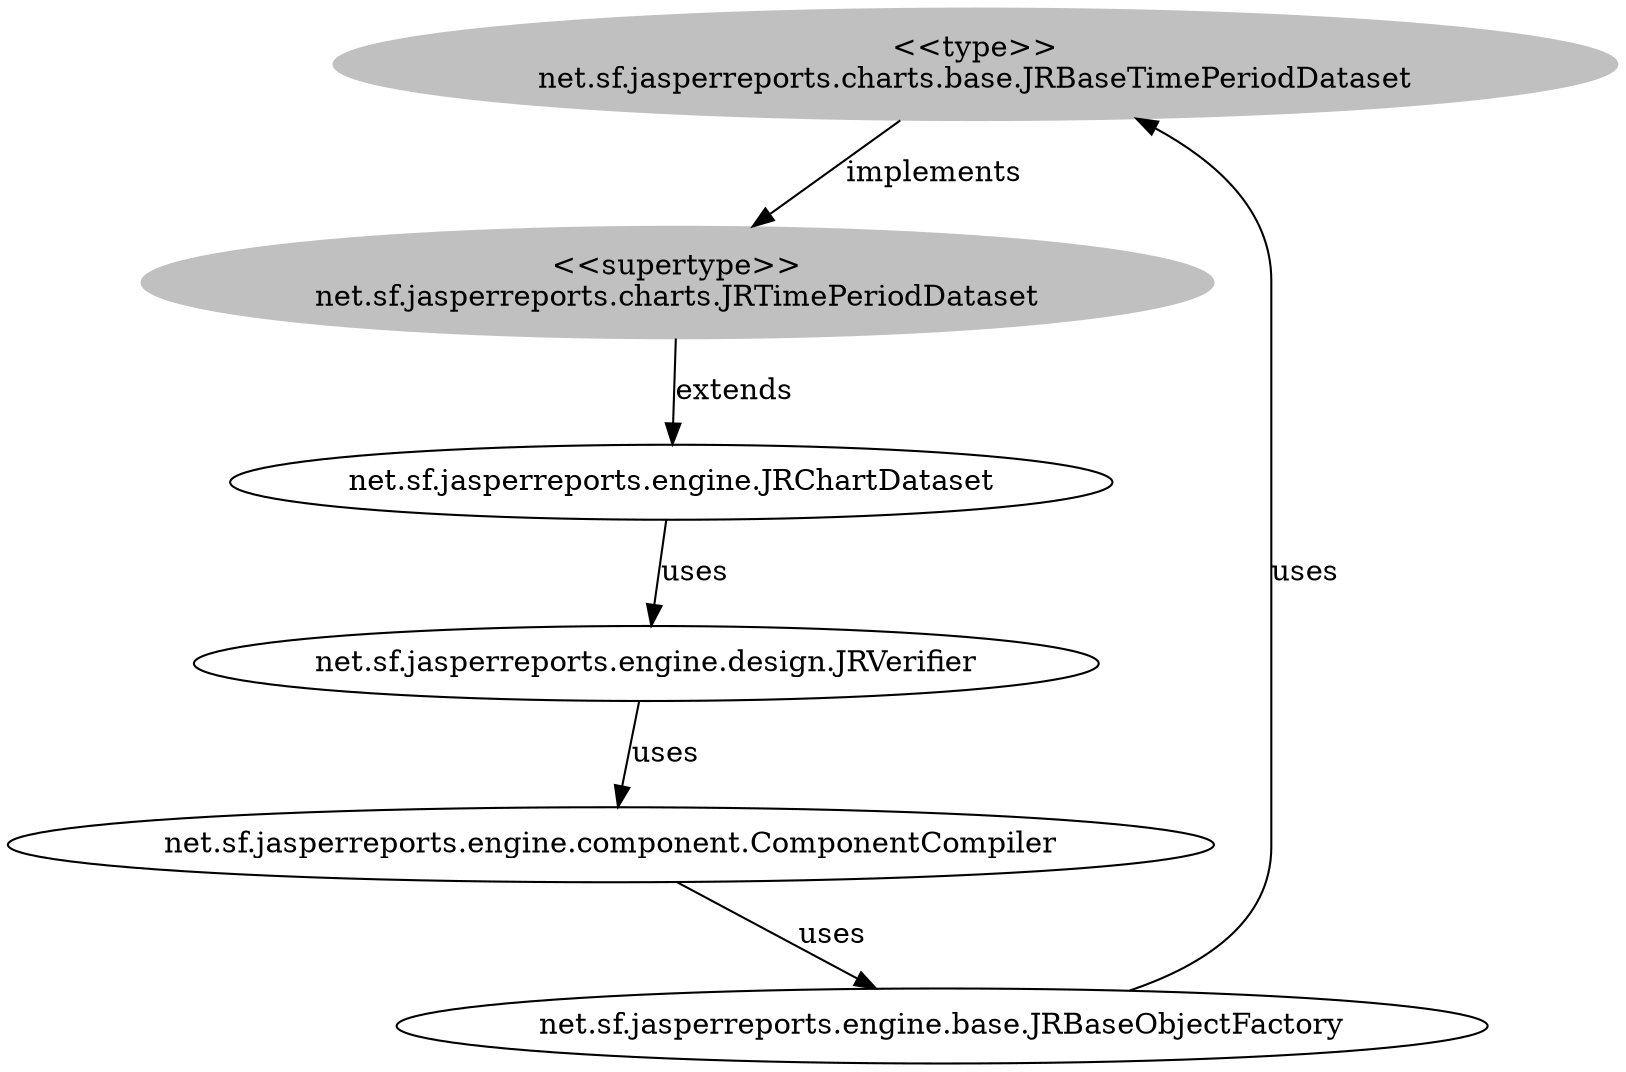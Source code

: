 digraph stk {
	net_sf_jasperreports_charts_base_JRBaseTimePeriodDataset [label="<<type>>
net.sf.jasperreports.charts.base.JRBaseTimePeriodDataset",style=filled,color="grey"];
	net_sf_jasperreports_charts_JRTimePeriodDataset [label="<<supertype>>
net.sf.jasperreports.charts.JRTimePeriodDataset",style=filled,color="grey"];
	net_sf_jasperreports_engine_design_JRVerifier [label="net.sf.jasperreports.engine.design.JRVerifier"];
	net_sf_jasperreports_engine_JRChartDataset [label="net.sf.jasperreports.engine.JRChartDataset"];
	net_sf_jasperreports_engine_component_ComponentCompiler [label="net.sf.jasperreports.engine.component.ComponentCompiler"];
	net_sf_jasperreports_engine_base_JRBaseObjectFactory [label="net.sf.jasperreports.engine.base.JRBaseObjectFactory"];
	net_sf_jasperreports_charts_base_JRBaseTimePeriodDataset -> net_sf_jasperreports_charts_JRTimePeriodDataset [label=implements];
	net_sf_jasperreports_charts_JRTimePeriodDataset -> net_sf_jasperreports_engine_JRChartDataset [label=extends];
	net_sf_jasperreports_engine_JRChartDataset -> net_sf_jasperreports_engine_design_JRVerifier [label=uses];
	net_sf_jasperreports_engine_design_JRVerifier -> net_sf_jasperreports_engine_component_ComponentCompiler [label=uses];
	net_sf_jasperreports_engine_component_ComponentCompiler -> net_sf_jasperreports_engine_base_JRBaseObjectFactory [label=uses];
	net_sf_jasperreports_engine_base_JRBaseObjectFactory -> net_sf_jasperreports_charts_base_JRBaseTimePeriodDataset [label=uses];
}
